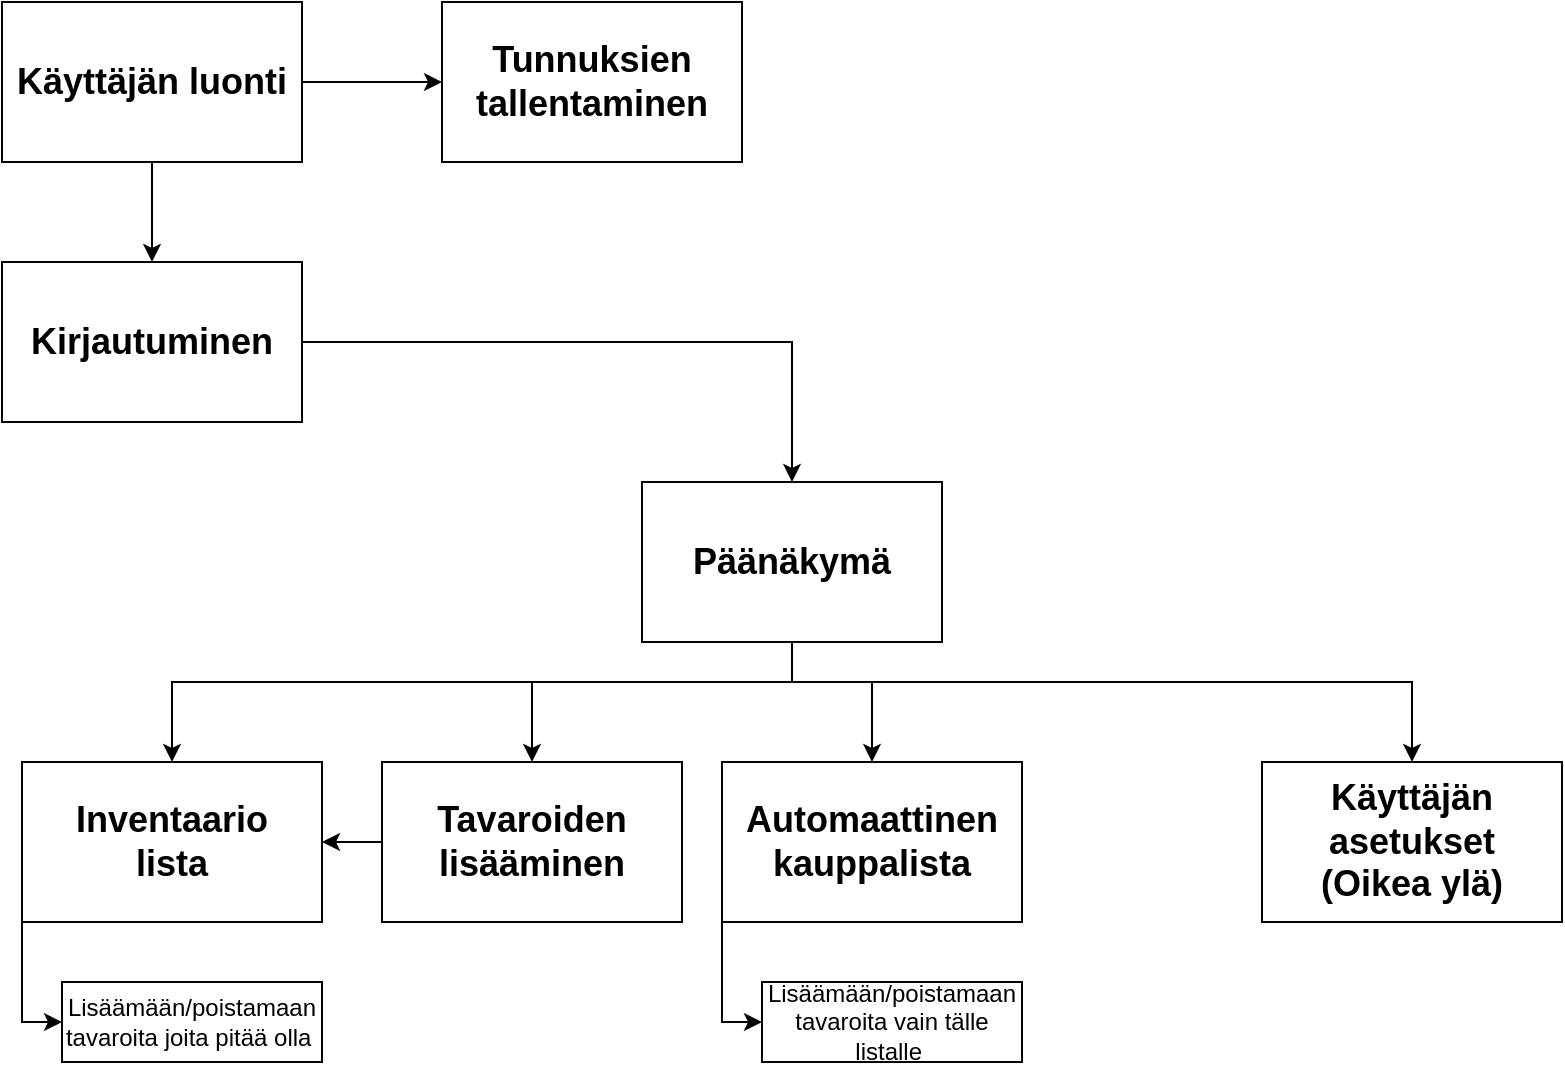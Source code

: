 <mxfile version="20.8.13" type="device"><diagram name="Sivu-1" id="WzmtP1FgJAinTLJDDpkB"><mxGraphModel dx="1105" dy="603" grid="1" gridSize="10" guides="1" tooltips="1" connect="1" arrows="1" fold="1" page="1" pageScale="1" pageWidth="827" pageHeight="1169" math="0" shadow="0"><root><mxCell id="0"/><mxCell id="1" parent="0"/><mxCell id="8H-dkHdZ-GVCBqIBckkS-2" value="&lt;font style=&quot;font-size: 18px;&quot;&gt;&lt;b&gt;Kirjautuminen&lt;/b&gt;&lt;/font&gt;" style="rounded=0;whiteSpace=wrap;html=1;" vertex="1" parent="1"><mxGeometry x="30" y="150" width="150" height="80" as="geometry"/></mxCell><mxCell id="8H-dkHdZ-GVCBqIBckkS-3" value="&lt;font style=&quot;font-size: 18px;&quot;&gt;&lt;b&gt;Käyttäjän luonti&lt;/b&gt;&lt;/font&gt;" style="rounded=0;whiteSpace=wrap;html=1;" vertex="1" parent="1"><mxGeometry x="30" y="20" width="150" height="80" as="geometry"/></mxCell><mxCell id="8H-dkHdZ-GVCBqIBckkS-6" value="" style="endArrow=classic;html=1;rounded=0;fontSize=18;exitX=0.5;exitY=1;exitDx=0;exitDy=0;entryX=0.5;entryY=0;entryDx=0;entryDy=0;" edge="1" parent="1" source="8H-dkHdZ-GVCBqIBckkS-3" target="8H-dkHdZ-GVCBqIBckkS-2"><mxGeometry width="50" height="50" relative="1" as="geometry"><mxPoint x="370" y="300" as="sourcePoint"/><mxPoint x="420" y="250" as="targetPoint"/></mxGeometry></mxCell><mxCell id="8H-dkHdZ-GVCBqIBckkS-7" value="&lt;span style=&quot;font-size: 18px;&quot;&gt;&lt;b&gt;Tunnuksien tallentaminen&lt;/b&gt;&lt;/span&gt;" style="rounded=0;whiteSpace=wrap;html=1;" vertex="1" parent="1"><mxGeometry x="250" y="20" width="150" height="80" as="geometry"/></mxCell><mxCell id="8H-dkHdZ-GVCBqIBckkS-8" value="" style="endArrow=classic;html=1;rounded=0;fontSize=18;exitX=1;exitY=0.5;exitDx=0;exitDy=0;entryX=0;entryY=0.5;entryDx=0;entryDy=0;" edge="1" parent="1" source="8H-dkHdZ-GVCBqIBckkS-3" target="8H-dkHdZ-GVCBqIBckkS-7"><mxGeometry width="50" height="50" relative="1" as="geometry"><mxPoint x="370" y="290" as="sourcePoint"/><mxPoint x="420" y="240" as="targetPoint"/></mxGeometry></mxCell><mxCell id="8H-dkHdZ-GVCBqIBckkS-9" value="&lt;span style=&quot;font-size: 18px;&quot;&gt;&lt;b&gt;Päänäkymä&lt;/b&gt;&lt;/span&gt;" style="rounded=0;whiteSpace=wrap;html=1;" vertex="1" parent="1"><mxGeometry x="350" y="260" width="150" height="80" as="geometry"/></mxCell><mxCell id="8H-dkHdZ-GVCBqIBckkS-10" value="" style="endArrow=classic;html=1;rounded=0;fontSize=18;exitX=1;exitY=0.5;exitDx=0;exitDy=0;entryX=0.5;entryY=0;entryDx=0;entryDy=0;" edge="1" parent="1" source="8H-dkHdZ-GVCBqIBckkS-2" target="8H-dkHdZ-GVCBqIBckkS-9"><mxGeometry width="50" height="50" relative="1" as="geometry"><mxPoint x="390" y="210" as="sourcePoint"/><mxPoint x="440" y="160" as="targetPoint"/><Array as="points"><mxPoint x="425" y="190"/></Array></mxGeometry></mxCell><mxCell id="8H-dkHdZ-GVCBqIBckkS-11" value="&lt;span style=&quot;font-size: 18px;&quot;&gt;&lt;b&gt;Käyttäjän asetukset&lt;br&gt;(Oikea ylä)&lt;br&gt;&lt;/b&gt;&lt;/span&gt;" style="rounded=0;whiteSpace=wrap;html=1;" vertex="1" parent="1"><mxGeometry x="660" y="400" width="150" height="80" as="geometry"/></mxCell><mxCell id="8H-dkHdZ-GVCBqIBckkS-12" value="&lt;span style=&quot;font-size: 18px;&quot;&gt;&lt;b&gt;Inventaario&lt;br&gt;lista&lt;br&gt;&lt;/b&gt;&lt;/span&gt;" style="rounded=0;whiteSpace=wrap;html=1;" vertex="1" parent="1"><mxGeometry x="40" y="400" width="150" height="80" as="geometry"/></mxCell><mxCell id="8H-dkHdZ-GVCBqIBckkS-13" value="Lisäämään/poistamaan&lt;br&gt;tavaroita joita pitää olla&amp;nbsp;" style="rounded=0;whiteSpace=wrap;html=1;" vertex="1" parent="1"><mxGeometry x="60" y="510" width="130" height="40" as="geometry"/></mxCell><mxCell id="8H-dkHdZ-GVCBqIBckkS-14" value="" style="endArrow=classic;html=1;rounded=0;fontSize=18;exitX=0;exitY=1;exitDx=0;exitDy=0;entryX=0;entryY=0.5;entryDx=0;entryDy=0;" edge="1" parent="1" source="8H-dkHdZ-GVCBqIBckkS-12" target="8H-dkHdZ-GVCBqIBckkS-13"><mxGeometry width="50" height="50" relative="1" as="geometry"><mxPoint x="410" y="510" as="sourcePoint"/><mxPoint x="460" y="460" as="targetPoint"/><Array as="points"><mxPoint x="40" y="530"/></Array></mxGeometry></mxCell><mxCell id="8H-dkHdZ-GVCBqIBckkS-15" value="" style="endArrow=classic;html=1;rounded=0;fontSize=18;exitX=0.5;exitY=1;exitDx=0;exitDy=0;entryX=0.5;entryY=0;entryDx=0;entryDy=0;" edge="1" parent="1" source="8H-dkHdZ-GVCBqIBckkS-9" target="8H-dkHdZ-GVCBqIBckkS-12"><mxGeometry width="50" height="50" relative="1" as="geometry"><mxPoint x="410" y="510" as="sourcePoint"/><mxPoint x="460" y="460" as="targetPoint"/><Array as="points"><mxPoint x="425" y="360"/><mxPoint x="115" y="360"/></Array></mxGeometry></mxCell><mxCell id="8H-dkHdZ-GVCBqIBckkS-16" value="" style="endArrow=classic;html=1;rounded=0;fontSize=18;entryX=0.5;entryY=0;entryDx=0;entryDy=0;" edge="1" parent="1" target="8H-dkHdZ-GVCBqIBckkS-11"><mxGeometry width="50" height="50" relative="1" as="geometry"><mxPoint x="420" y="360" as="sourcePoint"/><mxPoint x="460" y="460" as="targetPoint"/><Array as="points"><mxPoint x="735" y="360"/></Array></mxGeometry></mxCell><mxCell id="8H-dkHdZ-GVCBqIBckkS-17" value="&lt;span style=&quot;font-size: 18px;&quot;&gt;&lt;b&gt;Tavaroiden lisääminen&lt;br&gt;&lt;/b&gt;&lt;/span&gt;" style="rounded=0;whiteSpace=wrap;html=1;" vertex="1" parent="1"><mxGeometry x="220" y="400" width="150" height="80" as="geometry"/></mxCell><mxCell id="8H-dkHdZ-GVCBqIBckkS-18" value="" style="endArrow=classic;html=1;rounded=0;fontSize=18;entryX=0.5;entryY=0;entryDx=0;entryDy=0;" edge="1" parent="1" target="8H-dkHdZ-GVCBqIBckkS-17"><mxGeometry width="50" height="50" relative="1" as="geometry"><mxPoint x="295" y="360" as="sourcePoint"/><mxPoint x="460" y="460" as="targetPoint"/></mxGeometry></mxCell><mxCell id="8H-dkHdZ-GVCBqIBckkS-19" value="" style="endArrow=classic;html=1;rounded=0;fontSize=18;entryX=1;entryY=0.5;entryDx=0;entryDy=0;exitX=0;exitY=0.5;exitDx=0;exitDy=0;" edge="1" parent="1" source="8H-dkHdZ-GVCBqIBckkS-17" target="8H-dkHdZ-GVCBqIBckkS-12"><mxGeometry width="50" height="50" relative="1" as="geometry"><mxPoint x="410" y="510" as="sourcePoint"/><mxPoint x="460" y="460" as="targetPoint"/></mxGeometry></mxCell><mxCell id="8H-dkHdZ-GVCBqIBckkS-21" value="&lt;span style=&quot;font-size: 18px;&quot;&gt;&lt;b&gt;Automaattinen&lt;br&gt;kauppalista&lt;br&gt;&lt;/b&gt;&lt;/span&gt;" style="rounded=0;whiteSpace=wrap;html=1;" vertex="1" parent="1"><mxGeometry x="390" y="400" width="150" height="80" as="geometry"/></mxCell><mxCell id="8H-dkHdZ-GVCBqIBckkS-22" value="Lisäämään/poistamaan&lt;br&gt;tavaroita vain tälle listalle&amp;nbsp;" style="rounded=0;whiteSpace=wrap;html=1;" vertex="1" parent="1"><mxGeometry x="410" y="510" width="130" height="40" as="geometry"/></mxCell><mxCell id="8H-dkHdZ-GVCBqIBckkS-23" value="" style="endArrow=classic;html=1;rounded=0;fontSize=18;exitX=0;exitY=1;exitDx=0;exitDy=0;entryX=0;entryY=0.5;entryDx=0;entryDy=0;" edge="1" parent="1"><mxGeometry width="50" height="50" relative="1" as="geometry"><mxPoint x="390" y="480" as="sourcePoint"/><mxPoint x="410" y="530" as="targetPoint"/><Array as="points"><mxPoint x="390" y="530"/></Array></mxGeometry></mxCell><mxCell id="8H-dkHdZ-GVCBqIBckkS-24" value="" style="endArrow=classic;html=1;rounded=0;fontSize=18;entryX=0.5;entryY=0;entryDx=0;entryDy=0;" edge="1" parent="1" target="8H-dkHdZ-GVCBqIBckkS-21"><mxGeometry width="50" height="50" relative="1" as="geometry"><mxPoint x="465" y="360" as="sourcePoint"/><mxPoint x="500" y="380" as="targetPoint"/></mxGeometry></mxCell></root></mxGraphModel></diagram></mxfile>